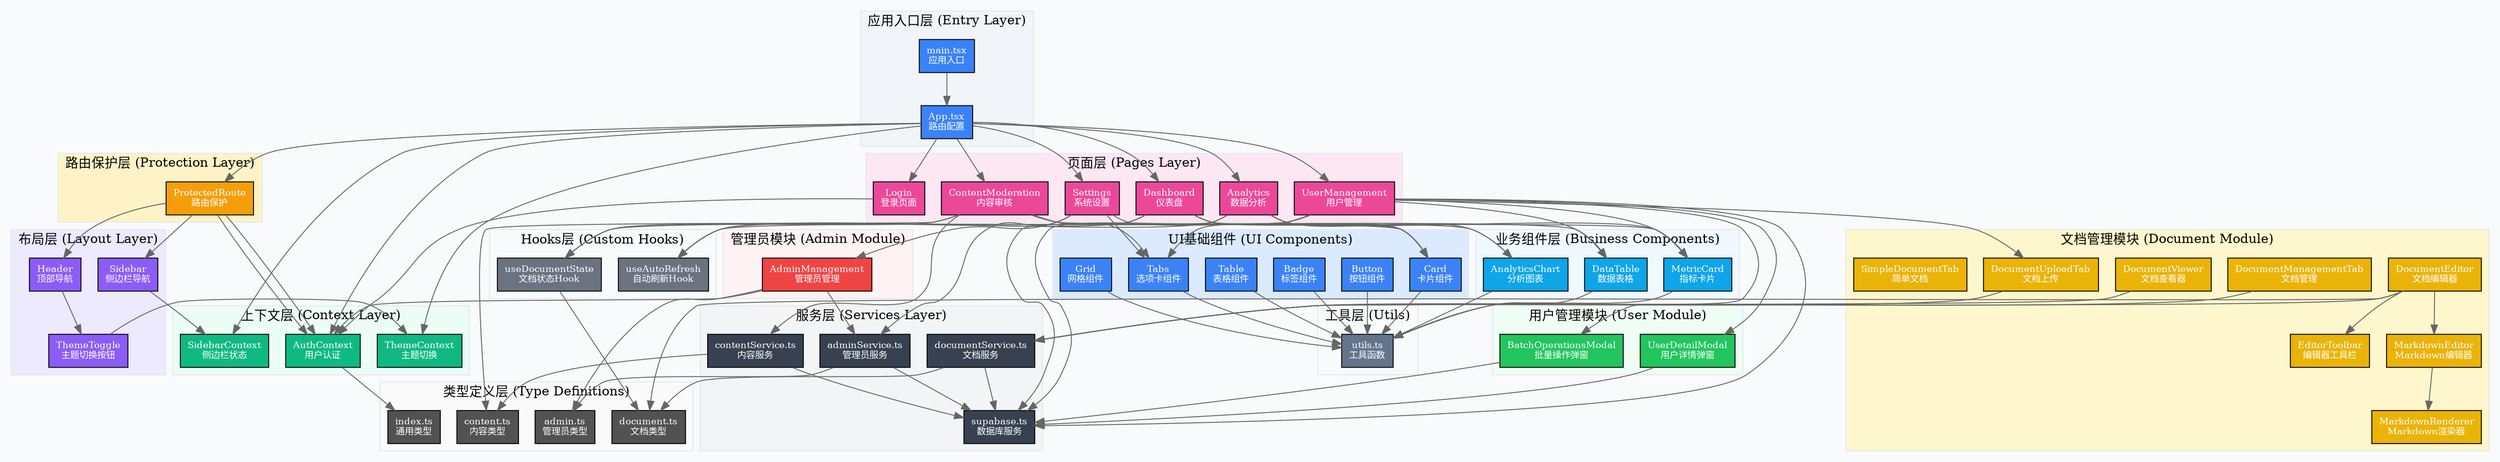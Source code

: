 digraph XingQuAdminArchitecture {
    // 图形属性设置
    rankdir=TB;
    node [shape=box, style=filled, fontsize=10];
    edge [fontsize=8, color="#666666"];
    
    // 定义颜色主题
    bgcolor="#f8fafc";
    
    // 应用入口层
    subgraph cluster_entry {
        label="应用入口层 (Entry Layer)";
        style=filled;
        color="#e2e8f0";
        fillcolor="#f1f5f9";
        
        main [label="main.tsx\n应用入口", fillcolor="#3b82f6", fontcolor="white"];
        app [label="App.tsx\n路由配置", fillcolor="#3b82f6", fontcolor="white"];
    }
    
    // 上下文层
    subgraph cluster_contexts {
        label="上下文层 (Context Layer)";
        style=filled;
        color="#e2e8f0";
        fillcolor="#ecfdf5";
        
        auth_ctx [label="AuthContext\n用户认证", fillcolor="#10b981", fontcolor="white"];
        theme_ctx [label="ThemeContext\n主题切换", fillcolor="#10b981", fontcolor="white"];
        sidebar_ctx [label="SidebarContext\n侧边栏状态", fillcolor="#10b981", fontcolor="white"];
    }
    
    // 路由保护层
    subgraph cluster_protection {
        label="路由保护层 (Protection Layer)";
        style=filled;
        color="#e2e8f0";
        fillcolor="#fef3c7";
        
        protected_route [label="ProtectedRoute\n路由保护", fillcolor="#f59e0b", fontcolor="white"];
    }
    
    // 布局层
    subgraph cluster_layout {
        label="布局层 (Layout Layer)";
        style=filled;
        color="#e2e8f0";
        fillcolor="#ede9fe";
        
        sidebar [label="Sidebar\n侧边栏导航", fillcolor="#8b5cf6", fontcolor="white"];
        header [label="Header\n顶部导航", fillcolor="#8b5cf6", fontcolor="white"];
        theme_toggle [label="ThemeToggle\n主题切换按钮", fillcolor="#8b5cf6", fontcolor="white"];
    }
    
    // 页面层
    subgraph cluster_pages {
        label="页面层 (Pages Layer)";
        style=filled;
        color="#e2e8f0";
        fillcolor="#fce7f3";
        
        login [label="Login\n登录页面", fillcolor="#ec4899", fontcolor="white"];
        dashboard [label="Dashboard\n仪表盘", fillcolor="#ec4899", fontcolor="white"];
        user_mgmt [label="UserManagement\n用户管理", fillcolor="#ec4899", fontcolor="white"];
        content_mod [label="ContentModeration\n内容审核", fillcolor="#ec4899", fontcolor="white"];
        analytics [label="Analytics\n数据分析", fillcolor="#ec4899", fontcolor="white"];
        settings [label="Settings\n系统设置", fillcolor="#ec4899", fontcolor="white"];
    }
    
    // 组件层 - UI基础组件
    subgraph cluster_ui_components {
        label="UI基础组件 (UI Components)";
        style=filled;
        color="#e2e8f0";
        fillcolor="#dbeafe";
        
        card [label="Card\n卡片组件", fillcolor="#3b82f6", fontcolor="white"];
        button [label="Button\n按钮组件", fillcolor="#3b82f6", fontcolor="white"];
        badge [label="Badge\n标签组件", fillcolor="#3b82f6", fontcolor="white"];
        table [label="Table\n表格组件", fillcolor="#3b82f6", fontcolor="white"];
        tabs [label="Tabs\n选项卡组件", fillcolor="#3b82f6", fontcolor="white"];
        grid [label="Grid\n网格组件", fillcolor="#3b82f6", fontcolor="white"];
    }
    
    // 组件层 - 业务组件
    subgraph cluster_business_components {
        label="业务组件层 (Business Components)";
        style=filled;
        color="#e2e8f0";
        fillcolor="#f0f9ff";
        
        metric_card [label="MetricCard\n指标卡片", fillcolor="#0ea5e9", fontcolor="white"];
        analytics_chart [label="AnalyticsChart\n分析图表", fillcolor="#0ea5e9", fontcolor="white"];
        data_table [label="DataTable\n数据表格", fillcolor="#0ea5e9", fontcolor="white"];
    }
    
    // 用户管理模块
    subgraph cluster_user_module {
        label="用户管理模块 (User Module)";
        style=filled;
        color="#e2e8f0";
        fillcolor="#f0fdf4";
        
        user_detail_modal [label="UserDetailModal\n用户详情弹窗", fillcolor="#22c55e", fontcolor="white"];
        batch_ops_modal [label="BatchOperationsModal\n批量操作弹窗", fillcolor="#22c55e", fontcolor="white"];
    }
    
    // 文档管理模块
    subgraph cluster_document_module {
        label="文档管理模块 (Document Module)";
        style=filled;
        color="#e2e8f0";
        fillcolor="#fef7cd";
        
        doc_editor [label="DocumentEditor\n文档编辑器", fillcolor="#eab308", fontcolor="white"];
        doc_viewer [label="DocumentViewer\n文档查看器", fillcolor="#eab308", fontcolor="white"];
        doc_upload [label="DocumentUploadTab\n文档上传", fillcolor="#eab308", fontcolor="white"];
        doc_mgmt [label="DocumentManagementTab\n文档管理", fillcolor="#eab308", fontcolor="white"];
        simple_doc [label="SimpleDocumentTab\n简单文档", fillcolor="#eab308", fontcolor="white"];
        markdown_editor [label="MarkdownEditor\nMarkdown编辑器", fillcolor="#eab308", fontcolor="white"];
        markdown_renderer [label="MarkdownRenderer\nMarkdown渲染器", fillcolor="#eab308", fontcolor="white"];
        editor_toolbar [label="EditorToolbar\n编辑器工具栏", fillcolor="#eab308", fontcolor="white"];
    }
    
    // 管理员模块
    subgraph cluster_admin_module {
        label="管理员模块 (Admin Module)";
        style=filled;
        color="#e2e8f0";
        fillcolor="#fef2f2";
        
        admin_mgmt [label="AdminManagement\n管理员管理", fillcolor="#ef4444", fontcolor="white"];
    }
    
    // 服务层
    subgraph cluster_services {
        label="服务层 (Services Layer)";
        style=filled;
        color="#e2e8f0";
        fillcolor="#f3f4f6";
        
        supabase [label="supabase.ts\n数据库服务", fillcolor="#374151", fontcolor="white"];
        admin_service [label="adminService.ts\n管理员服务", fillcolor="#374151", fontcolor="white"];
        content_service [label="contentService.ts\n内容服务", fillcolor="#374151", fontcolor="white"];
        doc_service [label="documentService.ts\n文档服务", fillcolor="#374151", fontcolor="white"];
    }
    
    // Hooks层
    subgraph cluster_hooks {
        label="Hooks层 (Custom Hooks)";
        style=filled;
        color="#e2e8f0";
        fillcolor="#f9fafb";
        
        auto_refresh [label="useAutoRefresh\n自动刷新Hook", fillcolor="#6b7280", fontcolor="white"];
        doc_state [label="useDocumentState\n文档状态Hook", fillcolor="#6b7280", fontcolor="white"];
    }
    
    // 类型定义层
    subgraph cluster_types {
        label="类型定义层 (Type Definitions)";
        style=filled;
        color="#e2e8f0";
        fillcolor="#fafafa";
        
        admin_types [label="admin.ts\n管理员类型", fillcolor="#525252", fontcolor="white"];
        content_types [label="content.ts\n内容类型", fillcolor="#525252", fontcolor="white"];
        doc_types [label="document.ts\n文档类型", fillcolor="#525252", fontcolor="white"];
        index_types [label="index.ts\n通用类型", fillcolor="#525252", fontcolor="white"];
    }
    
    // 工具层
    subgraph cluster_utils {
        label="工具层 (Utils)";
        style=filled;
        color="#e2e8f0";
        fillcolor="#f8fafc";
        
        utils [label="utils.ts\n工具函数", fillcolor="#64748b", fontcolor="white"];
    }
    
    // 定义层级关系
    main -> app;
    
    app -> auth_ctx;
    app -> theme_ctx;
    app -> sidebar_ctx;
    app -> protected_route;
    app -> login;
    
    protected_route -> sidebar;
    protected_route -> header;
    
    app -> dashboard;
    app -> user_mgmt;
    app -> content_mod;
    app -> analytics;
    app -> settings;
    
    header -> theme_toggle;
    theme_toggle -> theme_ctx;
    
    sidebar -> sidebar_ctx;
    protected_route -> auth_ctx;
    
    // 页面到组件的依赖
    dashboard -> metric_card;
    dashboard -> analytics_chart;
    dashboard -> card;
    
    user_mgmt -> metric_card;
    user_mgmt -> data_table;
    user_mgmt -> tabs;
    user_mgmt -> user_detail_modal;
    user_mgmt -> batch_ops_modal;
    user_mgmt -> doc_upload;
    
    content_mod -> data_table;
    content_mod -> card;
    content_mod -> tabs;
    
    analytics -> analytics_chart;
    analytics -> metric_card;
    analytics -> card;
    
    settings -> admin_mgmt;
    settings -> tabs;
    settings -> card;
    
    // 组件间依赖
    metric_card -> utils;
    analytics_chart -> utils;
    data_table -> utils;
    
    card -> utils;
    button -> utils;
    badge -> utils;
    table -> utils;
    tabs -> utils;
    grid -> utils;
    
    // 文档模块内部依赖
    doc_editor -> editor_toolbar;
    doc_editor -> markdown_editor;
    markdown_editor -> markdown_renderer;
    
    // 服务层依赖
    dashboard -> supabase;
    user_mgmt -> supabase;
    content_mod -> content_service;
    analytics -> supabase;
    settings -> admin_service;
    
    admin_mgmt -> admin_service;
    user_detail_modal -> supabase;
    batch_ops_modal -> supabase;
    
    doc_upload -> doc_service;
    doc_mgmt -> doc_service;
    doc_editor -> doc_service;
    doc_viewer -> doc_service;
    
    // Hooks依赖
    dashboard -> auto_refresh;
    user_mgmt -> auto_refresh;
    analytics -> auto_refresh;
    
    user_mgmt -> doc_state;
    content_mod -> doc_state;
    
    // 类型依赖
    auth_ctx -> index_types;
    admin_mgmt -> admin_types;
    admin_service -> admin_types;
    
    content_mod -> content_types;
    content_service -> content_types;
    
    doc_editor -> doc_types;
    doc_service -> doc_types;
    doc_state -> doc_types;
    
    // 服务之间的依赖
    admin_service -> supabase;
    content_service -> supabase;
    doc_service -> supabase;
    
    // 认证依赖
    login -> auth_ctx;
    protected_route -> auth_ctx;
    admin_mgmt -> auth_ctx;
}